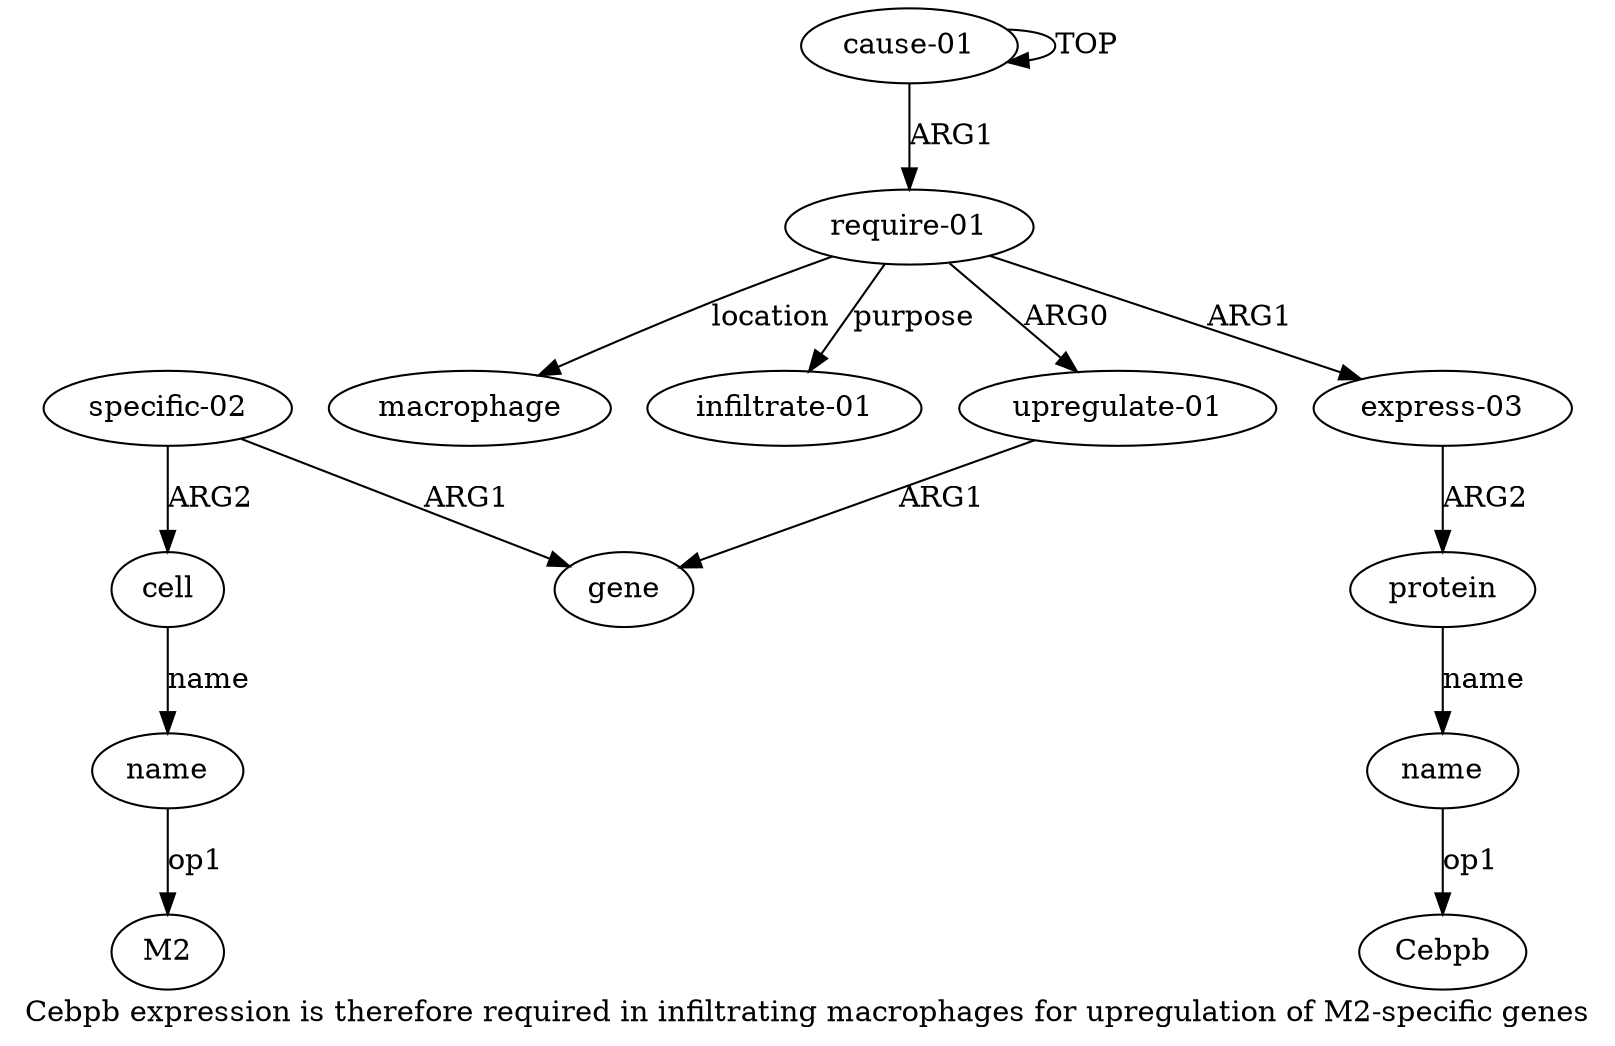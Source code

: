 digraph  {
	graph [label="Cebpb expression is therefore required in infiltrating macrophages for upregulation of M2-specific genes"];
	node [label="\N"];
	"a9 Cebpb"	 [color=black,
		gold_ind=-1,
		gold_label=Cebpb,
		label=Cebpb,
		test_ind=-1,
		test_label=Cebpb];
	a11	 [color=black,
		gold_ind=11,
		gold_label=macrophage,
		label=macrophage,
		test_ind=11,
		test_label=macrophage];
	a10	 [color=black,
		gold_ind=10,
		gold_label="infiltrate-01",
		label="infiltrate-01",
		test_ind=10,
		test_label="infiltrate-01"];
	"a6 M2"	 [color=black,
		gold_ind=-1,
		gold_label=M2,
		label=M2,
		test_ind=-1,
		test_label=M2];
	a1	 [color=black,
		gold_ind=1,
		gold_label="require-01",
		label="require-01",
		test_ind=1,
		test_label="require-01"];
	a1 -> a11 [key=0,
	color=black,
	gold_label=location,
	label=location,
	test_label=location];
a1 -> a10 [key=0,
color=black,
gold_label=purpose,
label=purpose,
test_label=purpose];
a2 [color=black,
gold_ind=2,
gold_label="upregulate-01",
label="upregulate-01",
test_ind=2,
test_label="upregulate-01"];
a1 -> a2 [key=0,
color=black,
gold_label=ARG0,
label=ARG0,
test_label=ARG0];
a7 [color=black,
gold_ind=7,
gold_label="express-03",
label="express-03",
test_ind=7,
test_label="express-03"];
a1 -> a7 [key=0,
color=black,
gold_label=ARG1,
label=ARG1,
test_label=ARG1];
a0 [color=black,
gold_ind=0,
gold_label="cause-01",
label="cause-01",
test_ind=0,
test_label="cause-01"];
a0 -> a1 [key=0,
color=black,
gold_label=ARG1,
label=ARG1,
test_label=ARG1];
a0 -> a0 [key=0,
color=black,
gold_label=TOP,
label=TOP,
test_label=TOP];
a3 [color=black,
gold_ind=3,
gold_label=gene,
label=gene,
test_ind=3,
test_label=gene];
a2 -> a3 [key=0,
color=black,
gold_label=ARG1,
label=ARG1,
test_label=ARG1];
a5 [color=black,
gold_ind=5,
gold_label=cell,
label=cell,
test_ind=5,
test_label=cell];
a6 [color=black,
gold_ind=6,
gold_label=name,
label=name,
test_ind=6,
test_label=name];
a5 -> a6 [key=0,
color=black,
gold_label=name,
label=name,
test_label=name];
a4 [color=black,
gold_ind=4,
gold_label="specific-02",
label="specific-02",
test_ind=4,
test_label="specific-02"];
a4 -> a3 [key=0,
color=black,
gold_label=ARG1,
label=ARG1,
test_label=ARG1];
a4 -> a5 [key=0,
color=black,
gold_label=ARG2,
label=ARG2,
test_label=ARG2];
a8 [color=black,
gold_ind=8,
gold_label=protein,
label=protein,
test_ind=8,
test_label=protein];
a7 -> a8 [key=0,
color=black,
gold_label=ARG2,
label=ARG2,
test_label=ARG2];
a6 -> "a6 M2" [key=0,
color=black,
gold_label=op1,
label=op1,
test_label=op1];
a9 [color=black,
gold_ind=9,
gold_label=name,
label=name,
test_ind=9,
test_label=name];
a9 -> "a9 Cebpb" [key=0,
color=black,
gold_label=op1,
label=op1,
test_label=op1];
a8 -> a9 [key=0,
color=black,
gold_label=name,
label=name,
test_label=name];
}
